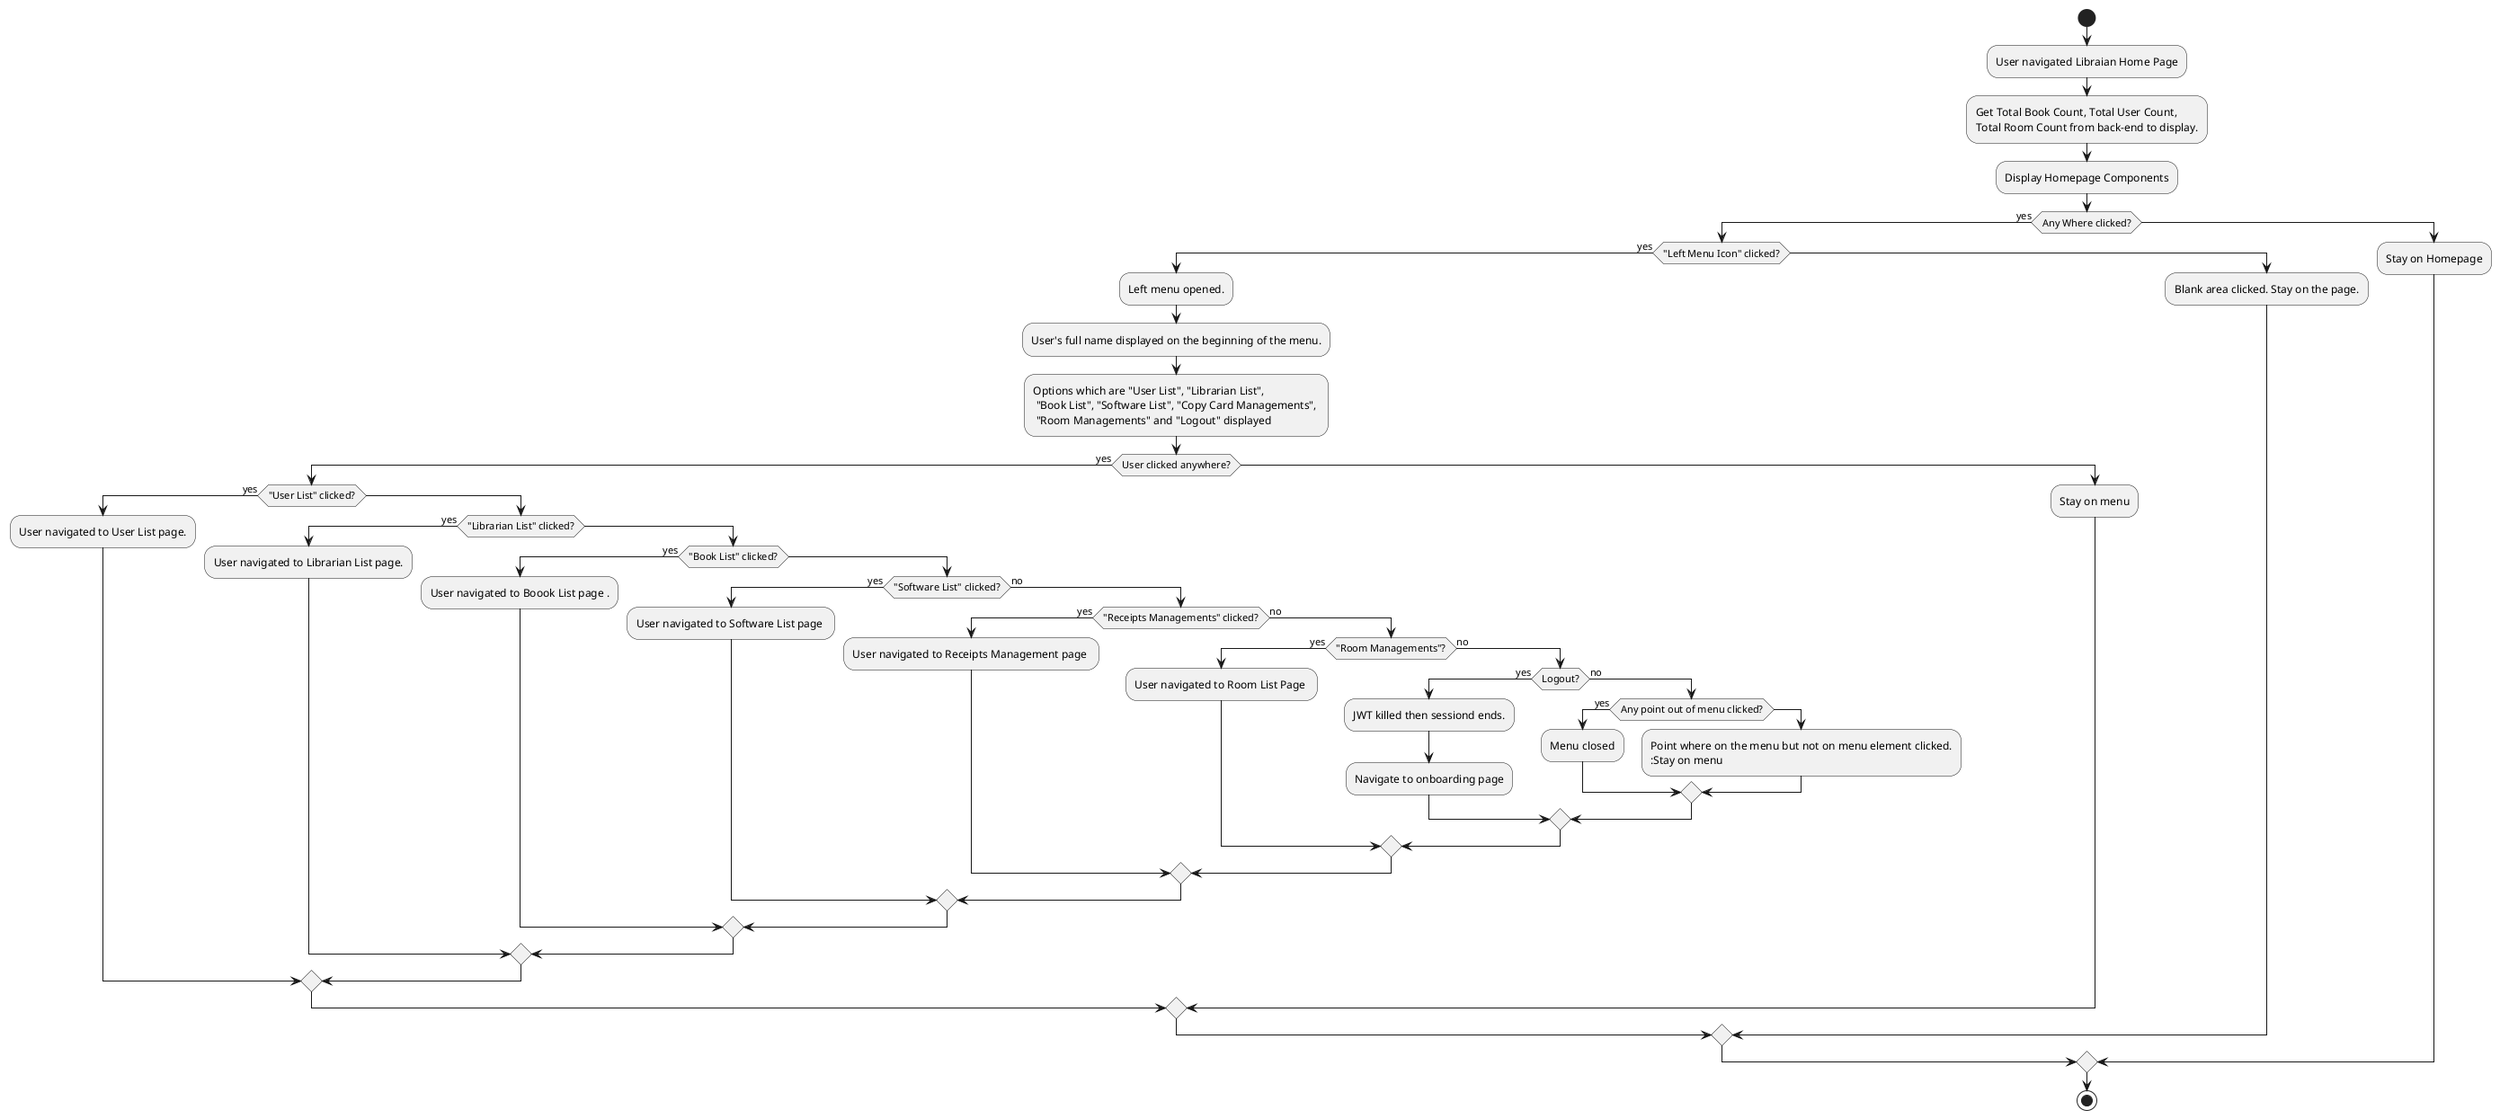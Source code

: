 @startuml

start
:User navigated Libraian Home Page;
  :Get Total Book Count, Total User Count,\nTotal Room Count from back-end to display.;
  :Display Homepage Components;

if (Any Where clicked?) then (yes)
    if ("Left Menu Icon" clicked?) then (yes)
      :Left menu opened.;
      :User's full name displayed on the beginning of the menu.;
      :Options which are "User List", "Librarian List",
       "Book List", "Software List", "Copy Card Managements", 
       "Room Managements" and "Logout" displayed;
        if(User clicked anywhere?) then(yes)
            if("User List" clicked?) then (yes)
                :User navigated to User List page.;
            else
                if("Librarian List" clicked?) then (yes)
                    :User navigated to Librarian List page.;
                    
                else
                    if("Book List" clicked?) then (yes)
                        :User navigated to Boook List page .;
                        
                    else
                        if ("Software List" clicked?) then (yes)
                            :User navigated to Software List page ;
                        else (no)
                            if ("Receipts Managements" clicked?) then (yes)
                                :User navigated to Receipts Management page ;
                            else (no)
                                if ("Room Managements"?) then (yes)
                                    :User navigated to Room List Page ;  
                                else (no)
                                    if (Logout?) then (yes)
                                        :JWT killed then sessiond ends.;
                                        :Navigate to onboarding page;
                                    else (no)
                                        if(Any point out of menu clicked?) then (yes)
                                            :Menu closed;
                                        else
                                            :Point where on the menu but not on menu element clicked.
                                            :Stay on menu;
                                        endif  
                                    endif
                                endif
                            endif
                        endif
                    endif
                endif
            endif
        else
            :Stay on menu;
        endif
    else
      :Blank area clicked. Stay on the page.;
    endif
else
    :Stay on Homepage;
endif

stop

@enduml
